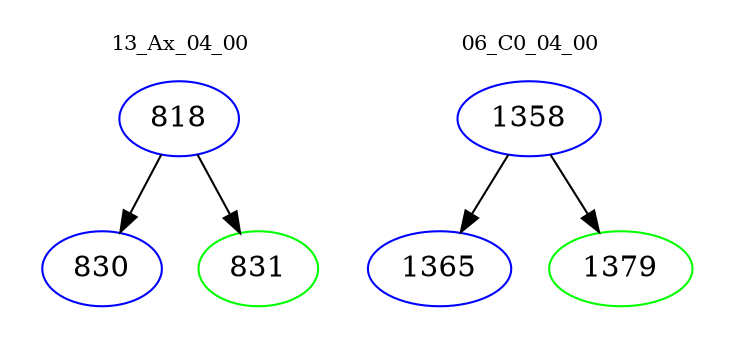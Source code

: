 digraph{
subgraph cluster_0 {
color = white
label = "13_Ax_04_00";
fontsize=10;
T0_818 [label="818", color="blue"]
T0_818 -> T0_830 [color="black"]
T0_830 [label="830", color="blue"]
T0_818 -> T0_831 [color="black"]
T0_831 [label="831", color="green"]
}
subgraph cluster_1 {
color = white
label = "06_C0_04_00";
fontsize=10;
T1_1358 [label="1358", color="blue"]
T1_1358 -> T1_1365 [color="black"]
T1_1365 [label="1365", color="blue"]
T1_1358 -> T1_1379 [color="black"]
T1_1379 [label="1379", color="green"]
}
}
